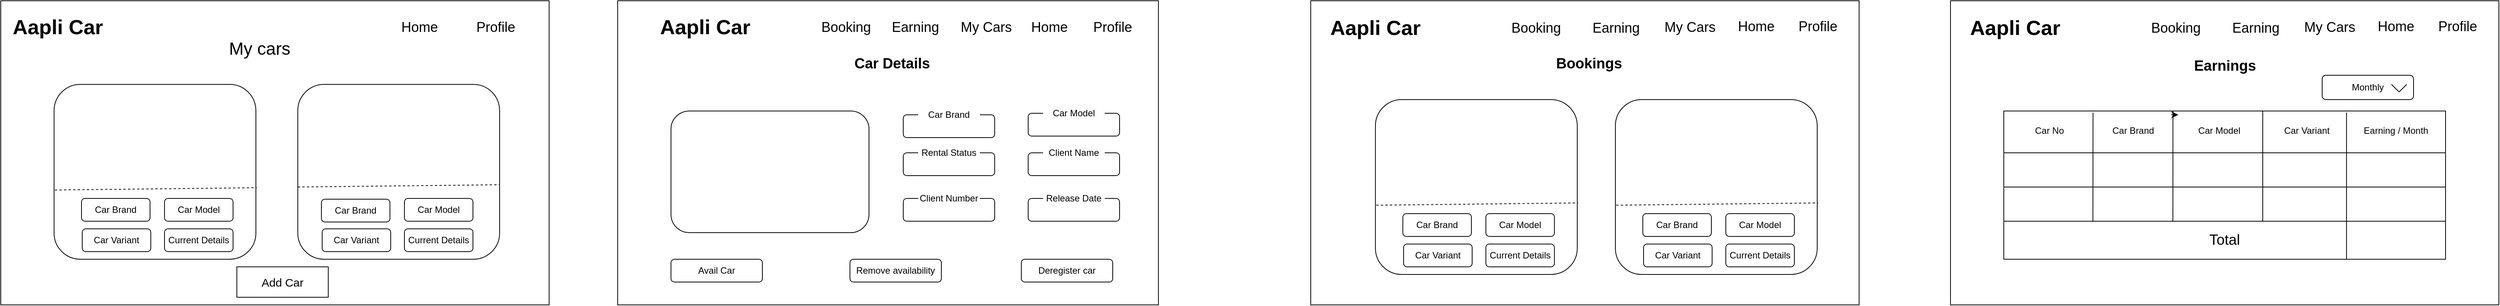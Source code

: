 <mxfile version="26.2.14">
  <diagram name="Page-1" id="GP_Fx0xqsRA6HyaVk3IY">
    <mxGraphModel dx="872" dy="439" grid="1" gridSize="10" guides="1" tooltips="1" connect="1" arrows="1" fold="1" page="1" pageScale="1" pageWidth="850" pageHeight="1100" math="0" shadow="0">
      <root>
        <mxCell id="0" />
        <mxCell id="1" parent="0" />
        <mxCell id="b-P6NmiFPvROYHEKWxM8-1" value="" style="rounded=0;whiteSpace=wrap;html=1;" vertex="1" parent="1">
          <mxGeometry x="40" y="40" width="720" height="400" as="geometry" />
        </mxCell>
        <mxCell id="b-P6NmiFPvROYHEKWxM8-2" value="" style="rounded=1;whiteSpace=wrap;html=1;" vertex="1" parent="1">
          <mxGeometry x="110" y="150" width="265" height="230" as="geometry" />
        </mxCell>
        <mxCell id="b-P6NmiFPvROYHEKWxM8-3" value="&lt;b style=&quot;font-size: 27px;&quot;&gt;Aapli Car&lt;/b&gt;" style="text;html=1;align=center;verticalAlign=middle;whiteSpace=wrap;rounded=0;" vertex="1" parent="1">
          <mxGeometry x="40" y="50" width="150" height="50" as="geometry" />
        </mxCell>
        <mxCell id="b-P6NmiFPvROYHEKWxM8-4" value="&lt;font style=&quot;font-size: 18px;&quot;&gt;Home&lt;/font&gt;" style="text;html=1;align=center;verticalAlign=middle;whiteSpace=wrap;rounded=0;" vertex="1" parent="1">
          <mxGeometry x="540" y="50" width="100" height="50" as="geometry" />
        </mxCell>
        <mxCell id="b-P6NmiFPvROYHEKWxM8-5" value="&lt;font style=&quot;font-size: 18px;&quot;&gt;Profile&lt;/font&gt;" style="text;html=1;align=center;verticalAlign=middle;whiteSpace=wrap;rounded=0;" vertex="1" parent="1">
          <mxGeometry x="660" y="60" width="60" height="30" as="geometry" />
        </mxCell>
        <mxCell id="b-P6NmiFPvROYHEKWxM8-6" value="&lt;font style=&quot;font-size: 23px;&quot;&gt;My cars&lt;/font&gt;" style="text;html=1;align=center;verticalAlign=middle;whiteSpace=wrap;rounded=0;" vertex="1" parent="1">
          <mxGeometry x="330" y="78" width="100" height="50" as="geometry" />
        </mxCell>
        <mxCell id="b-P6NmiFPvROYHEKWxM8-8" value="Current Details" style="rounded=1;whiteSpace=wrap;html=1;" vertex="1" parent="1">
          <mxGeometry x="255" y="340" width="90" height="30" as="geometry" />
        </mxCell>
        <mxCell id="b-P6NmiFPvROYHEKWxM8-9" value="" style="endArrow=none;dashed=1;html=1;rounded=0;exitX=0.004;exitY=0.604;exitDx=0;exitDy=0;exitPerimeter=0;entryX=1.004;entryY=0.591;entryDx=0;entryDy=0;entryPerimeter=0;" edge="1" parent="1" source="b-P6NmiFPvROYHEKWxM8-2" target="b-P6NmiFPvROYHEKWxM8-2">
          <mxGeometry width="50" height="50" relative="1" as="geometry">
            <mxPoint x="400" y="250" as="sourcePoint" />
            <mxPoint x="450" y="200" as="targetPoint" />
          </mxGeometry>
        </mxCell>
        <mxCell id="b-P6NmiFPvROYHEKWxM8-10" value="" style="rounded=1;whiteSpace=wrap;html=1;" vertex="1" parent="1">
          <mxGeometry x="430" y="150" width="265" height="230" as="geometry" />
        </mxCell>
        <mxCell id="b-P6NmiFPvROYHEKWxM8-11" value="" style="endArrow=none;dashed=1;html=1;rounded=0;exitX=0.004;exitY=0.604;exitDx=0;exitDy=0;exitPerimeter=0;entryX=1.004;entryY=0.591;entryDx=0;entryDy=0;entryPerimeter=0;" edge="1" parent="1">
          <mxGeometry width="50" height="50" relative="1" as="geometry">
            <mxPoint x="430" y="285" as="sourcePoint" />
            <mxPoint x="695" y="282" as="targetPoint" />
          </mxGeometry>
        </mxCell>
        <mxCell id="b-P6NmiFPvROYHEKWxM8-13" value="Car Variant" style="rounded=1;whiteSpace=wrap;html=1;" vertex="1" parent="1">
          <mxGeometry x="147" y="340" width="90" height="30" as="geometry" />
        </mxCell>
        <mxCell id="b-P6NmiFPvROYHEKWxM8-15" value="Car Brand" style="rounded=1;whiteSpace=wrap;html=1;" vertex="1" parent="1">
          <mxGeometry x="461" y="301" width="90" height="30" as="geometry" />
        </mxCell>
        <mxCell id="b-P6NmiFPvROYHEKWxM8-16" value="Car Brand" style="rounded=1;whiteSpace=wrap;html=1;" vertex="1" parent="1">
          <mxGeometry x="146" y="300" width="90" height="30" as="geometry" />
        </mxCell>
        <mxCell id="b-P6NmiFPvROYHEKWxM8-17" value="Car Model" style="rounded=1;whiteSpace=wrap;html=1;" vertex="1" parent="1">
          <mxGeometry x="255" y="300" width="90" height="30" as="geometry" />
        </mxCell>
        <mxCell id="b-P6NmiFPvROYHEKWxM8-18" value="Car Model" style="rounded=1;whiteSpace=wrap;html=1;" vertex="1" parent="1">
          <mxGeometry x="570" y="300" width="90" height="30" as="geometry" />
        </mxCell>
        <mxCell id="b-P6NmiFPvROYHEKWxM8-19" value="Car Variant" style="rounded=1;whiteSpace=wrap;html=1;" vertex="1" parent="1">
          <mxGeometry x="462" y="340" width="90" height="30" as="geometry" />
        </mxCell>
        <mxCell id="b-P6NmiFPvROYHEKWxM8-20" value="Current Details" style="rounded=1;whiteSpace=wrap;html=1;" vertex="1" parent="1">
          <mxGeometry x="570" y="340" width="90" height="30" as="geometry" />
        </mxCell>
        <mxCell id="b-P6NmiFPvROYHEKWxM8-25" value="&lt;font style=&quot;font-size: 15px;&quot;&gt;Add Car&lt;/font&gt;" style="rounded=0;whiteSpace=wrap;html=1;" vertex="1" parent="1">
          <mxGeometry x="350" y="390" width="120" height="40" as="geometry" />
        </mxCell>
        <mxCell id="b-P6NmiFPvROYHEKWxM8-27" value="" style="rounded=0;whiteSpace=wrap;html=1;" vertex="1" parent="1">
          <mxGeometry x="850" y="40" width="710" height="400" as="geometry" />
        </mxCell>
        <mxCell id="b-P6NmiFPvROYHEKWxM8-28" value="&lt;font style=&quot;font-size: 19px;&quot;&gt;&lt;b&gt;Car Details&lt;/b&gt;&lt;/font&gt;" style="text;html=1;align=center;verticalAlign=middle;whiteSpace=wrap;rounded=0;" vertex="1" parent="1">
          <mxGeometry x="1153" y="98" width="115" height="50" as="geometry" />
        </mxCell>
        <mxCell id="b-P6NmiFPvROYHEKWxM8-29" value="&lt;b style=&quot;font-size: 27px;&quot;&gt;Aapli Car&lt;/b&gt;" style="text;html=1;align=center;verticalAlign=middle;whiteSpace=wrap;rounded=0;" vertex="1" parent="1">
          <mxGeometry x="890" y="50" width="150" height="50" as="geometry" />
        </mxCell>
        <mxCell id="b-P6NmiFPvROYHEKWxM8-30" value="&lt;span style=&quot;font-size: 18px;&quot;&gt;Home&lt;/span&gt;" style="text;html=1;align=center;verticalAlign=middle;whiteSpace=wrap;rounded=0;" vertex="1" parent="1">
          <mxGeometry x="1367" y="50" width="100" height="50" as="geometry" />
        </mxCell>
        <mxCell id="b-P6NmiFPvROYHEKWxM8-31" value="&lt;font style=&quot;font-size: 18px;&quot;&gt;Profile&lt;/font&gt;" style="text;html=1;align=center;verticalAlign=middle;whiteSpace=wrap;rounded=0;" vertex="1" parent="1">
          <mxGeometry x="1470" y="60" width="60" height="30" as="geometry" />
        </mxCell>
        <mxCell id="b-P6NmiFPvROYHEKWxM8-32" value="" style="rounded=1;whiteSpace=wrap;html=1;" vertex="1" parent="1">
          <mxGeometry x="920" y="185" width="260" height="160" as="geometry" />
        </mxCell>
        <mxCell id="b-P6NmiFPvROYHEKWxM8-33" value="" style="rounded=1;whiteSpace=wrap;html=1;" vertex="1" parent="1">
          <mxGeometry x="1225" y="190" width="120" height="30" as="geometry" />
        </mxCell>
        <mxCell id="b-P6NmiFPvROYHEKWxM8-34" value="Car Brand" style="rounded=1;whiteSpace=wrap;html=1;strokeColor=#FFFFFF;" vertex="1" parent="1">
          <mxGeometry x="1245" y="180" width="80" height="20" as="geometry" />
        </mxCell>
        <mxCell id="b-P6NmiFPvROYHEKWxM8-36" value="" style="rounded=1;whiteSpace=wrap;html=1;" vertex="1" parent="1">
          <mxGeometry x="1389" y="188" width="120" height="30" as="geometry" />
        </mxCell>
        <mxCell id="b-P6NmiFPvROYHEKWxM8-37" value="Car Model" style="rounded=1;whiteSpace=wrap;html=1;strokeColor=#FFFFFF;" vertex="1" parent="1">
          <mxGeometry x="1409" y="178" width="80" height="20" as="geometry" />
        </mxCell>
        <mxCell id="b-P6NmiFPvROYHEKWxM8-38" value="" style="rounded=1;whiteSpace=wrap;html=1;" vertex="1" parent="1">
          <mxGeometry x="1225" y="240" width="120" height="30" as="geometry" />
        </mxCell>
        <mxCell id="b-P6NmiFPvROYHEKWxM8-39" value="Rental Status" style="rounded=1;whiteSpace=wrap;html=1;strokeColor=#FFFFFF;" vertex="1" parent="1">
          <mxGeometry x="1245" y="230" width="80" height="20" as="geometry" />
        </mxCell>
        <mxCell id="b-P6NmiFPvROYHEKWxM8-44" value="" style="rounded=1;whiteSpace=wrap;html=1;" vertex="1" parent="1">
          <mxGeometry x="1389" y="240" width="120" height="30" as="geometry" />
        </mxCell>
        <mxCell id="b-P6NmiFPvROYHEKWxM8-45" value="Client Name" style="rounded=1;whiteSpace=wrap;html=1;strokeColor=#FFFFFF;" vertex="1" parent="1">
          <mxGeometry x="1409" y="230" width="80" height="20" as="geometry" />
        </mxCell>
        <mxCell id="b-P6NmiFPvROYHEKWxM8-46" value="Avail Car" style="rounded=1;whiteSpace=wrap;html=1;" vertex="1" parent="1">
          <mxGeometry x="920" y="380" width="120" height="30" as="geometry" />
        </mxCell>
        <mxCell id="b-P6NmiFPvROYHEKWxM8-47" value="Remove availability" style="rounded=1;whiteSpace=wrap;html=1;" vertex="1" parent="1">
          <mxGeometry x="1155" y="380" width="120" height="30" as="geometry" />
        </mxCell>
        <mxCell id="b-P6NmiFPvROYHEKWxM8-48" value="Deregister car" style="rounded=1;whiteSpace=wrap;html=1;" vertex="1" parent="1">
          <mxGeometry x="1380" y="380" width="120" height="30" as="geometry" />
        </mxCell>
        <mxCell id="b-P6NmiFPvROYHEKWxM8-49" value="" style="rounded=1;whiteSpace=wrap;html=1;" vertex="1" parent="1">
          <mxGeometry x="1225" y="300" width="120" height="30" as="geometry" />
        </mxCell>
        <mxCell id="b-P6NmiFPvROYHEKWxM8-50" value="Client Number" style="rounded=1;whiteSpace=wrap;html=1;strokeColor=#FFFFFF;" vertex="1" parent="1">
          <mxGeometry x="1245" y="290" width="80" height="20" as="geometry" />
        </mxCell>
        <mxCell id="b-P6NmiFPvROYHEKWxM8-51" value="" style="rounded=1;whiteSpace=wrap;html=1;" vertex="1" parent="1">
          <mxGeometry x="1389" y="300" width="120" height="30" as="geometry" />
        </mxCell>
        <mxCell id="b-P6NmiFPvROYHEKWxM8-52" value="Release Date" style="rounded=1;whiteSpace=wrap;html=1;strokeColor=#FFFFFF;" vertex="1" parent="1">
          <mxGeometry x="1409" y="290" width="80" height="20" as="geometry" />
        </mxCell>
        <mxCell id="b-P6NmiFPvROYHEKWxM8-56" value="&lt;span style=&quot;font-size: 18px;&quot;&gt;My Cars&lt;/span&gt;" style="text;html=1;align=center;verticalAlign=middle;whiteSpace=wrap;rounded=0;" vertex="1" parent="1">
          <mxGeometry x="1284" y="50" width="100" height="50" as="geometry" />
        </mxCell>
        <mxCell id="b-P6NmiFPvROYHEKWxM8-57" value="&lt;span style=&quot;font-size: 18px;&quot;&gt;Earning&lt;/span&gt;" style="text;html=1;align=center;verticalAlign=middle;whiteSpace=wrap;rounded=0;" vertex="1" parent="1">
          <mxGeometry x="1191" y="50" width="100" height="50" as="geometry" />
        </mxCell>
        <mxCell id="b-P6NmiFPvROYHEKWxM8-58" value="&lt;span style=&quot;font-size: 18px;&quot;&gt;Booking&lt;/span&gt;" style="text;html=1;align=center;verticalAlign=middle;whiteSpace=wrap;rounded=0;" vertex="1" parent="1">
          <mxGeometry x="1100" y="50" width="100" height="50" as="geometry" />
        </mxCell>
        <mxCell id="b-P6NmiFPvROYHEKWxM8-60" value="&lt;span style=&quot;color: rgba(0, 0, 0, 0); font-family: monospace; font-size: 0px; text-align: start; text-wrap-mode: nowrap;&quot;&gt;%3CmxGraphModel%3E%3Croot%3E%3CmxCell%20id%3D%220%22%2F%3E%3CmxCell%20id%3D%221%22%20parent%3D%220%22%2F%3E%3CmxCell%20id%3D%222%22%20value%3D%22%26lt%3Bfont%20style%3D%26quot%3Bfont-size%3A%2019px%3B%26quot%3B%26gt%3B%26lt%3Bb%26gt%3BCar%20Details%26lt%3B%2Fb%26gt%3B%26lt%3B%2Ffont%26gt%3B%22%20style%3D%22text%3Bhtml%3D1%3Balign%3Dcenter%3BverticalAlign%3Dmiddle%3BwhiteSpace%3Dwrap%3Brounded%3D0%3B%22%20vertex%3D%221%22%20parent%3D%221%22%3E%3CmxGeometry%20x%3D%221153%22%20y%3D%2298%22%20width%3D%22115%22%20height%3D%2250%22%20as%3D%22geometry%22%2F%3E%3C%2FmxCell%3E%3C%2Froot%3E%3C%2FmxGraphModel%3E&lt;/span&gt;" style="rounded=0;whiteSpace=wrap;html=1;" vertex="1" parent="1">
          <mxGeometry x="1760" y="40" width="720" height="400" as="geometry" />
        </mxCell>
        <mxCell id="b-P6NmiFPvROYHEKWxM8-61" value="&lt;font style=&quot;font-size: 18px;&quot;&gt;Profile&lt;/font&gt;" style="text;html=1;align=center;verticalAlign=middle;whiteSpace=wrap;rounded=0;" vertex="1" parent="1">
          <mxGeometry x="2396" y="59" width="60" height="30" as="geometry" />
        </mxCell>
        <mxCell id="b-P6NmiFPvROYHEKWxM8-62" value="&lt;span style=&quot;font-size: 18px;&quot;&gt;Home&lt;/span&gt;" style="text;html=1;align=center;verticalAlign=middle;whiteSpace=wrap;rounded=0;" vertex="1" parent="1">
          <mxGeometry x="2295" y="49" width="100" height="50" as="geometry" />
        </mxCell>
        <mxCell id="b-P6NmiFPvROYHEKWxM8-63" value="&lt;span style=&quot;font-size: 18px;&quot;&gt;My Cars&lt;/span&gt;" style="text;html=1;align=center;verticalAlign=middle;whiteSpace=wrap;rounded=0;" vertex="1" parent="1">
          <mxGeometry x="2208" y="50" width="100" height="50" as="geometry" />
        </mxCell>
        <mxCell id="b-P6NmiFPvROYHEKWxM8-64" value="&lt;span style=&quot;font-size: 18px;&quot;&gt;Earning&lt;/span&gt;" style="text;html=1;align=center;verticalAlign=middle;whiteSpace=wrap;rounded=0;" vertex="1" parent="1">
          <mxGeometry x="2111" y="51" width="100" height="50" as="geometry" />
        </mxCell>
        <mxCell id="b-P6NmiFPvROYHEKWxM8-65" value="&lt;span style=&quot;font-size: 18px;&quot;&gt;Booking&lt;/span&gt;" style="text;html=1;align=center;verticalAlign=middle;whiteSpace=wrap;rounded=0;" vertex="1" parent="1">
          <mxGeometry x="2006" y="51" width="100" height="50" as="geometry" />
        </mxCell>
        <mxCell id="b-P6NmiFPvROYHEKWxM8-66" value="&lt;b style=&quot;font-size: 27px;&quot;&gt;Aapli Car&lt;/b&gt;" style="text;html=1;align=center;verticalAlign=middle;whiteSpace=wrap;rounded=0;" vertex="1" parent="1">
          <mxGeometry x="1770" y="51" width="150" height="50" as="geometry" />
        </mxCell>
        <mxCell id="b-P6NmiFPvROYHEKWxM8-67" value="&lt;font style=&quot;font-size: 19px;&quot;&gt;&lt;b&gt;Bookings&lt;/b&gt;&lt;/font&gt;" style="text;html=1;align=center;verticalAlign=middle;whiteSpace=wrap;rounded=0;" vertex="1" parent="1">
          <mxGeometry x="2068" y="98" width="115" height="50" as="geometry" />
        </mxCell>
        <mxCell id="b-P6NmiFPvROYHEKWxM8-68" value="" style="rounded=1;whiteSpace=wrap;html=1;" vertex="1" parent="1">
          <mxGeometry x="1844.94" y="170" width="265" height="230" as="geometry" />
        </mxCell>
        <mxCell id="b-P6NmiFPvROYHEKWxM8-69" value="Current Details" style="rounded=1;whiteSpace=wrap;html=1;" vertex="1" parent="1">
          <mxGeometry x="1989.94" y="360" width="90" height="30" as="geometry" />
        </mxCell>
        <mxCell id="b-P6NmiFPvROYHEKWxM8-70" value="" style="endArrow=none;dashed=1;html=1;rounded=0;exitX=0.004;exitY=0.604;exitDx=0;exitDy=0;exitPerimeter=0;entryX=1.004;entryY=0.591;entryDx=0;entryDy=0;entryPerimeter=0;" edge="1" parent="1" source="b-P6NmiFPvROYHEKWxM8-68" target="b-P6NmiFPvROYHEKWxM8-68">
          <mxGeometry width="50" height="50" relative="1" as="geometry">
            <mxPoint x="2134.94" y="270" as="sourcePoint" />
            <mxPoint x="2184.94" y="220" as="targetPoint" />
          </mxGeometry>
        </mxCell>
        <mxCell id="b-P6NmiFPvROYHEKWxM8-71" value="Car Variant" style="rounded=1;whiteSpace=wrap;html=1;" vertex="1" parent="1">
          <mxGeometry x="1881.94" y="360" width="90" height="30" as="geometry" />
        </mxCell>
        <mxCell id="b-P6NmiFPvROYHEKWxM8-72" value="Car Brand" style="rounded=1;whiteSpace=wrap;html=1;" vertex="1" parent="1">
          <mxGeometry x="1880.94" y="320" width="90" height="30" as="geometry" />
        </mxCell>
        <mxCell id="b-P6NmiFPvROYHEKWxM8-73" value="Car Model" style="rounded=1;whiteSpace=wrap;html=1;" vertex="1" parent="1">
          <mxGeometry x="1989.94" y="320" width="90" height="30" as="geometry" />
        </mxCell>
        <mxCell id="b-P6NmiFPvROYHEKWxM8-74" value="" style="rounded=1;whiteSpace=wrap;html=1;" vertex="1" parent="1">
          <mxGeometry x="2160" y="170" width="265" height="230" as="geometry" />
        </mxCell>
        <mxCell id="b-P6NmiFPvROYHEKWxM8-75" value="Current Details" style="rounded=1;whiteSpace=wrap;html=1;" vertex="1" parent="1">
          <mxGeometry x="2305" y="360" width="90" height="30" as="geometry" />
        </mxCell>
        <mxCell id="b-P6NmiFPvROYHEKWxM8-76" value="" style="endArrow=none;dashed=1;html=1;rounded=0;exitX=0.004;exitY=0.604;exitDx=0;exitDy=0;exitPerimeter=0;entryX=1.004;entryY=0.591;entryDx=0;entryDy=0;entryPerimeter=0;" edge="1" parent="1" source="b-P6NmiFPvROYHEKWxM8-74" target="b-P6NmiFPvROYHEKWxM8-74">
          <mxGeometry width="50" height="50" relative="1" as="geometry">
            <mxPoint x="2450" y="270" as="sourcePoint" />
            <mxPoint x="2500" y="220" as="targetPoint" />
          </mxGeometry>
        </mxCell>
        <mxCell id="b-P6NmiFPvROYHEKWxM8-77" value="Car Variant" style="rounded=1;whiteSpace=wrap;html=1;" vertex="1" parent="1">
          <mxGeometry x="2197" y="360" width="90" height="30" as="geometry" />
        </mxCell>
        <mxCell id="b-P6NmiFPvROYHEKWxM8-78" value="Car Brand" style="rounded=1;whiteSpace=wrap;html=1;" vertex="1" parent="1">
          <mxGeometry x="2196" y="320" width="90" height="30" as="geometry" />
        </mxCell>
        <mxCell id="b-P6NmiFPvROYHEKWxM8-79" value="Car Model" style="rounded=1;whiteSpace=wrap;html=1;" vertex="1" parent="1">
          <mxGeometry x="2305" y="320" width="90" height="30" as="geometry" />
        </mxCell>
        <mxCell id="b-P6NmiFPvROYHEKWxM8-80" value="&lt;span style=&quot;color: rgba(0, 0, 0, 0); font-family: monospace; font-size: 0px; text-align: start; text-wrap-mode: nowrap;&quot;&gt;%3CmxGraphModel%3E%3Croot%3E%3CmxCell%20id%3D%220%22%2F%3E%3CmxCell%20id%3D%221%22%20parent%3D%220%22%2F%3E%3CmxCell%20id%3D%222%22%20value%3D%22%26lt%3Bfont%20style%3D%26quot%3Bfont-size%3A%2019px%3B%26quot%3B%26gt%3B%26lt%3Bb%26gt%3BCar%20Details%26lt%3B%2Fb%26gt%3B%26lt%3B%2Ffont%26gt%3B%22%20style%3D%22text%3Bhtml%3D1%3Balign%3Dcenter%3BverticalAlign%3Dmiddle%3BwhiteSpace%3Dwrap%3Brounded%3D0%3B%22%20vertex%3D%221%22%20parent%3D%221%22%3E%3CmxGeometry%20x%3D%221153%22%20y%3D%2298%22%20width%3D%22115%22%20height%3D%2250%22%20as%3D%22geometry%22%2F%3E%3C%2FmxCell%3E%3C%2Froot%3E%3C%2FmxGraphModel%3E&lt;/span&gt;" style="rounded=0;whiteSpace=wrap;html=1;" vertex="1" parent="1">
          <mxGeometry x="2600" y="40" width="720" height="400" as="geometry" />
        </mxCell>
        <mxCell id="b-P6NmiFPvROYHEKWxM8-81" value="&lt;font style=&quot;font-size: 18px;&quot;&gt;Profile&lt;/font&gt;" style="text;html=1;align=center;verticalAlign=middle;whiteSpace=wrap;rounded=0;" vertex="1" parent="1">
          <mxGeometry x="3236" y="59" width="60" height="30" as="geometry" />
        </mxCell>
        <mxCell id="b-P6NmiFPvROYHEKWxM8-82" value="&lt;span style=&quot;font-size: 18px;&quot;&gt;Home&lt;/span&gt;" style="text;html=1;align=center;verticalAlign=middle;whiteSpace=wrap;rounded=0;" vertex="1" parent="1">
          <mxGeometry x="3135" y="49" width="100" height="50" as="geometry" />
        </mxCell>
        <mxCell id="b-P6NmiFPvROYHEKWxM8-83" value="&lt;span style=&quot;font-size: 18px;&quot;&gt;My Cars&lt;/span&gt;" style="text;html=1;align=center;verticalAlign=middle;whiteSpace=wrap;rounded=0;" vertex="1" parent="1">
          <mxGeometry x="3048" y="50" width="100" height="50" as="geometry" />
        </mxCell>
        <mxCell id="b-P6NmiFPvROYHEKWxM8-84" value="&lt;span style=&quot;font-size: 18px;&quot;&gt;Earning&lt;/span&gt;" style="text;html=1;align=center;verticalAlign=middle;whiteSpace=wrap;rounded=0;" vertex="1" parent="1">
          <mxGeometry x="2951" y="51" width="100" height="50" as="geometry" />
        </mxCell>
        <mxCell id="b-P6NmiFPvROYHEKWxM8-85" value="&lt;span style=&quot;font-size: 18px;&quot;&gt;Booking&lt;/span&gt;" style="text;html=1;align=center;verticalAlign=middle;whiteSpace=wrap;rounded=0;" vertex="1" parent="1">
          <mxGeometry x="2846" y="51" width="100" height="50" as="geometry" />
        </mxCell>
        <mxCell id="b-P6NmiFPvROYHEKWxM8-86" value="&lt;b style=&quot;font-size: 27px;&quot;&gt;Aapli Car&lt;/b&gt;" style="text;html=1;align=center;verticalAlign=middle;whiteSpace=wrap;rounded=0;" vertex="1" parent="1">
          <mxGeometry x="2610" y="51" width="150" height="50" as="geometry" />
        </mxCell>
        <mxCell id="b-P6NmiFPvROYHEKWxM8-87" value="&lt;font style=&quot;font-size: 19px;&quot;&gt;&lt;b&gt;Earnings&lt;/b&gt;&lt;/font&gt;" style="text;html=1;align=center;verticalAlign=middle;whiteSpace=wrap;rounded=0;" vertex="1" parent="1">
          <mxGeometry x="2902.5" y="101" width="115" height="50" as="geometry" />
        </mxCell>
        <mxCell id="b-P6NmiFPvROYHEKWxM8-92" value="" style="rounded=0;whiteSpace=wrap;html=1;" vertex="1" parent="1">
          <mxGeometry x="2670" y="185" width="580" height="195" as="geometry" />
        </mxCell>
        <mxCell id="b-P6NmiFPvROYHEKWxM8-93" value="" style="rounded=0;whiteSpace=wrap;html=1;" vertex="1" parent="1">
          <mxGeometry x="2670" y="240" width="580" height="45" as="geometry" />
        </mxCell>
        <mxCell id="b-P6NmiFPvROYHEKWxM8-94" value="&lt;font style=&quot;font-size: 19px;&quot;&gt;Total&lt;/font&gt;" style="rounded=0;whiteSpace=wrap;html=1;" vertex="1" parent="1">
          <mxGeometry x="2670" y="330" width="580" height="50" as="geometry" />
        </mxCell>
        <mxCell id="b-P6NmiFPvROYHEKWxM8-96" value="" style="endArrow=none;html=1;rounded=0;entryX=0.202;entryY=0.01;entryDx=0;entryDy=0;entryPerimeter=0;" edge="1" parent="1" target="b-P6NmiFPvROYHEKWxM8-92">
          <mxGeometry width="50" height="50" relative="1" as="geometry">
            <mxPoint x="2787" y="330" as="sourcePoint" />
            <mxPoint x="3000" y="200" as="targetPoint" />
          </mxGeometry>
        </mxCell>
        <mxCell id="b-P6NmiFPvROYHEKWxM8-97" value="" style="endArrow=none;html=1;rounded=0;entryX=0.202;entryY=0.01;entryDx=0;entryDy=0;entryPerimeter=0;" edge="1" parent="1">
          <mxGeometry width="50" height="50" relative="1" as="geometry">
            <mxPoint x="2892" y="330" as="sourcePoint" />
            <mxPoint x="2892.12" y="185.3" as="targetPoint" />
          </mxGeometry>
        </mxCell>
        <mxCell id="b-P6NmiFPvROYHEKWxM8-98" value="" style="endArrow=none;html=1;rounded=0;entryX=0.202;entryY=0.01;entryDx=0;entryDy=0;entryPerimeter=0;" edge="1" parent="1">
          <mxGeometry width="50" height="50" relative="1" as="geometry">
            <mxPoint x="3010" y="330" as="sourcePoint" />
            <mxPoint x="3010" y="185" as="targetPoint" />
          </mxGeometry>
        </mxCell>
        <mxCell id="b-P6NmiFPvROYHEKWxM8-101" value="Car Brand" style="text;html=1;align=center;verticalAlign=middle;whiteSpace=wrap;rounded=0;" vertex="1" parent="1">
          <mxGeometry x="2790" y="190" width="100" height="42" as="geometry" />
        </mxCell>
        <mxCell id="b-P6NmiFPvROYHEKWxM8-102" style="edgeStyle=orthogonalEdgeStyle;rounded=0;orthogonalLoop=1;jettySize=auto;html=1;exitX=1;exitY=0;exitDx=0;exitDy=0;entryX=0.395;entryY=0.026;entryDx=0;entryDy=0;entryPerimeter=0;" edge="1" parent="1" source="b-P6NmiFPvROYHEKWxM8-101" target="b-P6NmiFPvROYHEKWxM8-92">
          <mxGeometry relative="1" as="geometry" />
        </mxCell>
        <mxCell id="b-P6NmiFPvROYHEKWxM8-103" value="Car No" style="text;html=1;align=center;verticalAlign=middle;whiteSpace=wrap;rounded=0;" vertex="1" parent="1">
          <mxGeometry x="2680" y="190" width="100" height="42" as="geometry" />
        </mxCell>
        <mxCell id="b-P6NmiFPvROYHEKWxM8-104" value="Car Model" style="text;html=1;align=center;verticalAlign=middle;whiteSpace=wrap;rounded=0;" vertex="1" parent="1">
          <mxGeometry x="2902.5" y="190" width="100" height="42" as="geometry" />
        </mxCell>
        <mxCell id="b-P6NmiFPvROYHEKWxM8-105" value="" style="endArrow=none;html=1;rounded=0;entryX=0.202;entryY=0.01;entryDx=0;entryDy=0;entryPerimeter=0;" edge="1" parent="1">
          <mxGeometry width="50" height="50" relative="1" as="geometry">
            <mxPoint x="3120" y="380" as="sourcePoint" />
            <mxPoint x="3120" y="187" as="targetPoint" />
          </mxGeometry>
        </mxCell>
        <mxCell id="b-P6NmiFPvROYHEKWxM8-106" value="Car Variant" style="text;html=1;align=center;verticalAlign=middle;whiteSpace=wrap;rounded=0;" vertex="1" parent="1">
          <mxGeometry x="3017.5" y="190" width="100" height="42" as="geometry" />
        </mxCell>
        <mxCell id="b-P6NmiFPvROYHEKWxM8-107" value="Earning / Month" style="text;html=1;align=center;verticalAlign=middle;whiteSpace=wrap;rounded=0;" vertex="1" parent="1">
          <mxGeometry x="3135" y="190" width="100" height="42" as="geometry" />
        </mxCell>
        <mxCell id="b-P6NmiFPvROYHEKWxM8-108" value="Monthly" style="rounded=1;whiteSpace=wrap;html=1;" vertex="1" parent="1">
          <mxGeometry x="3088" y="138" width="120" height="32" as="geometry" />
        </mxCell>
        <mxCell id="b-P6NmiFPvROYHEKWxM8-111" value="" style="endArrow=none;html=1;rounded=0;" edge="1" parent="1">
          <mxGeometry width="50" height="50" relative="1" as="geometry">
            <mxPoint x="3189" y="160" as="sourcePoint" />
            <mxPoint x="3199" y="150" as="targetPoint" />
          </mxGeometry>
        </mxCell>
        <mxCell id="b-P6NmiFPvROYHEKWxM8-112" value="" style="endArrow=none;html=1;rounded=0;" edge="1" parent="1">
          <mxGeometry width="50" height="50" relative="1" as="geometry">
            <mxPoint x="3189" y="160" as="sourcePoint" />
            <mxPoint x="3179" y="150" as="targetPoint" />
          </mxGeometry>
        </mxCell>
      </root>
    </mxGraphModel>
  </diagram>
</mxfile>
